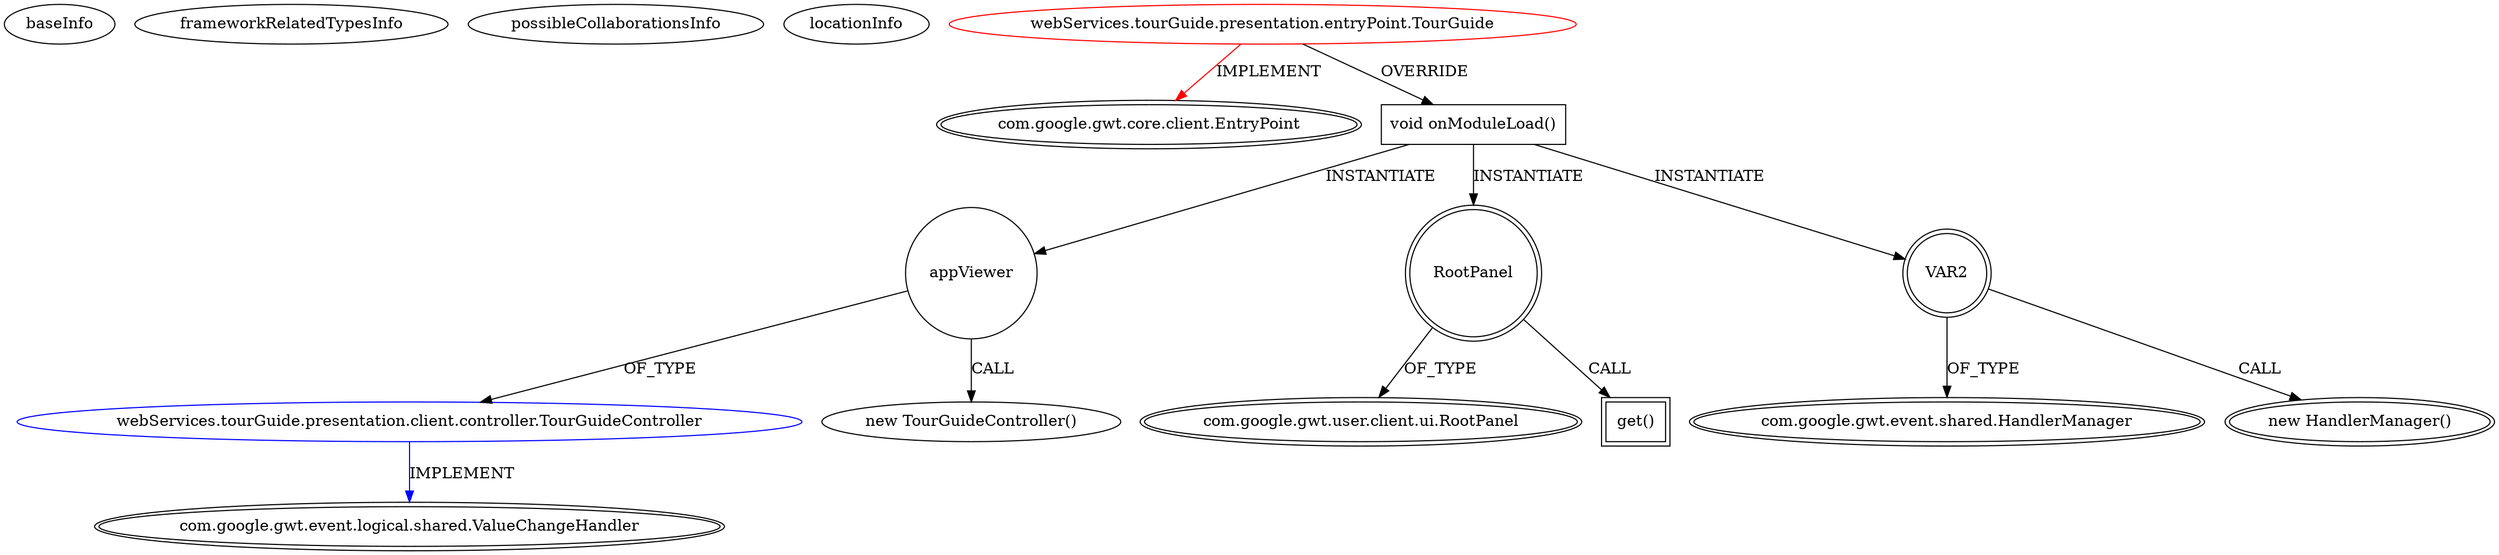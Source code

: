 digraph {
baseInfo[graphId=4686,category="extension_graph",isAnonymous=false,possibleRelation=true]
frameworkRelatedTypesInfo[0="com.google.gwt.core.client.EntryPoint"]
possibleCollaborationsInfo[0="4686~OVERRIDING_METHOD_DECLARATION-INSTANTIATION-~com.google.gwt.core.client.EntryPoint ~com.google.gwt.event.logical.shared.ValueChangeHandler ~false~false"]
locationInfo[projectName="wuiidl-webservice",filePath="/wuiidl-webservice/webservice-master/tourGuide/src/webServices/tourGuide/presentation/entryPoint/TourGuide.java",contextSignature="TourGuide",graphId="4686"]
0[label="webServices.tourGuide.presentation.entryPoint.TourGuide",vertexType="ROOT_CLIENT_CLASS_DECLARATION",isFrameworkType=false,color=red]
1[label="com.google.gwt.core.client.EntryPoint",vertexType="FRAMEWORK_INTERFACE_TYPE",isFrameworkType=true,peripheries=2]
2[label="void onModuleLoad()",vertexType="OVERRIDING_METHOD_DECLARATION",isFrameworkType=false,shape=box]
4[label="appViewer",vertexType="VARIABLE_EXPRESION",isFrameworkType=false,shape=circle]
5[label="webServices.tourGuide.presentation.client.controller.TourGuideController",vertexType="REFERENCE_CLIENT_CLASS_DECLARATION",isFrameworkType=false,color=blue]
6[label="com.google.gwt.event.logical.shared.ValueChangeHandler",vertexType="FRAMEWORK_INTERFACE_TYPE",isFrameworkType=true,peripheries=2]
3[label="new TourGuideController()",vertexType="CONSTRUCTOR_CALL",isFrameworkType=false]
7[label="RootPanel",vertexType="VARIABLE_EXPRESION",isFrameworkType=true,peripheries=2,shape=circle]
9[label="com.google.gwt.user.client.ui.RootPanel",vertexType="FRAMEWORK_CLASS_TYPE",isFrameworkType=true,peripheries=2]
8[label="get()",vertexType="INSIDE_CALL",isFrameworkType=true,peripheries=2,shape=box]
11[label="VAR2",vertexType="VARIABLE_EXPRESION",isFrameworkType=true,peripheries=2,shape=circle]
12[label="com.google.gwt.event.shared.HandlerManager",vertexType="FRAMEWORK_CLASS_TYPE",isFrameworkType=true,peripheries=2]
10[label="new HandlerManager()",vertexType="CONSTRUCTOR_CALL",isFrameworkType=true,peripheries=2]
0->1[label="IMPLEMENT",color=red]
0->2[label="OVERRIDE"]
2->4[label="INSTANTIATE"]
5->6[label="IMPLEMENT",color=blue]
4->5[label="OF_TYPE"]
4->3[label="CALL"]
2->7[label="INSTANTIATE"]
7->9[label="OF_TYPE"]
7->8[label="CALL"]
2->11[label="INSTANTIATE"]
11->12[label="OF_TYPE"]
11->10[label="CALL"]
}
